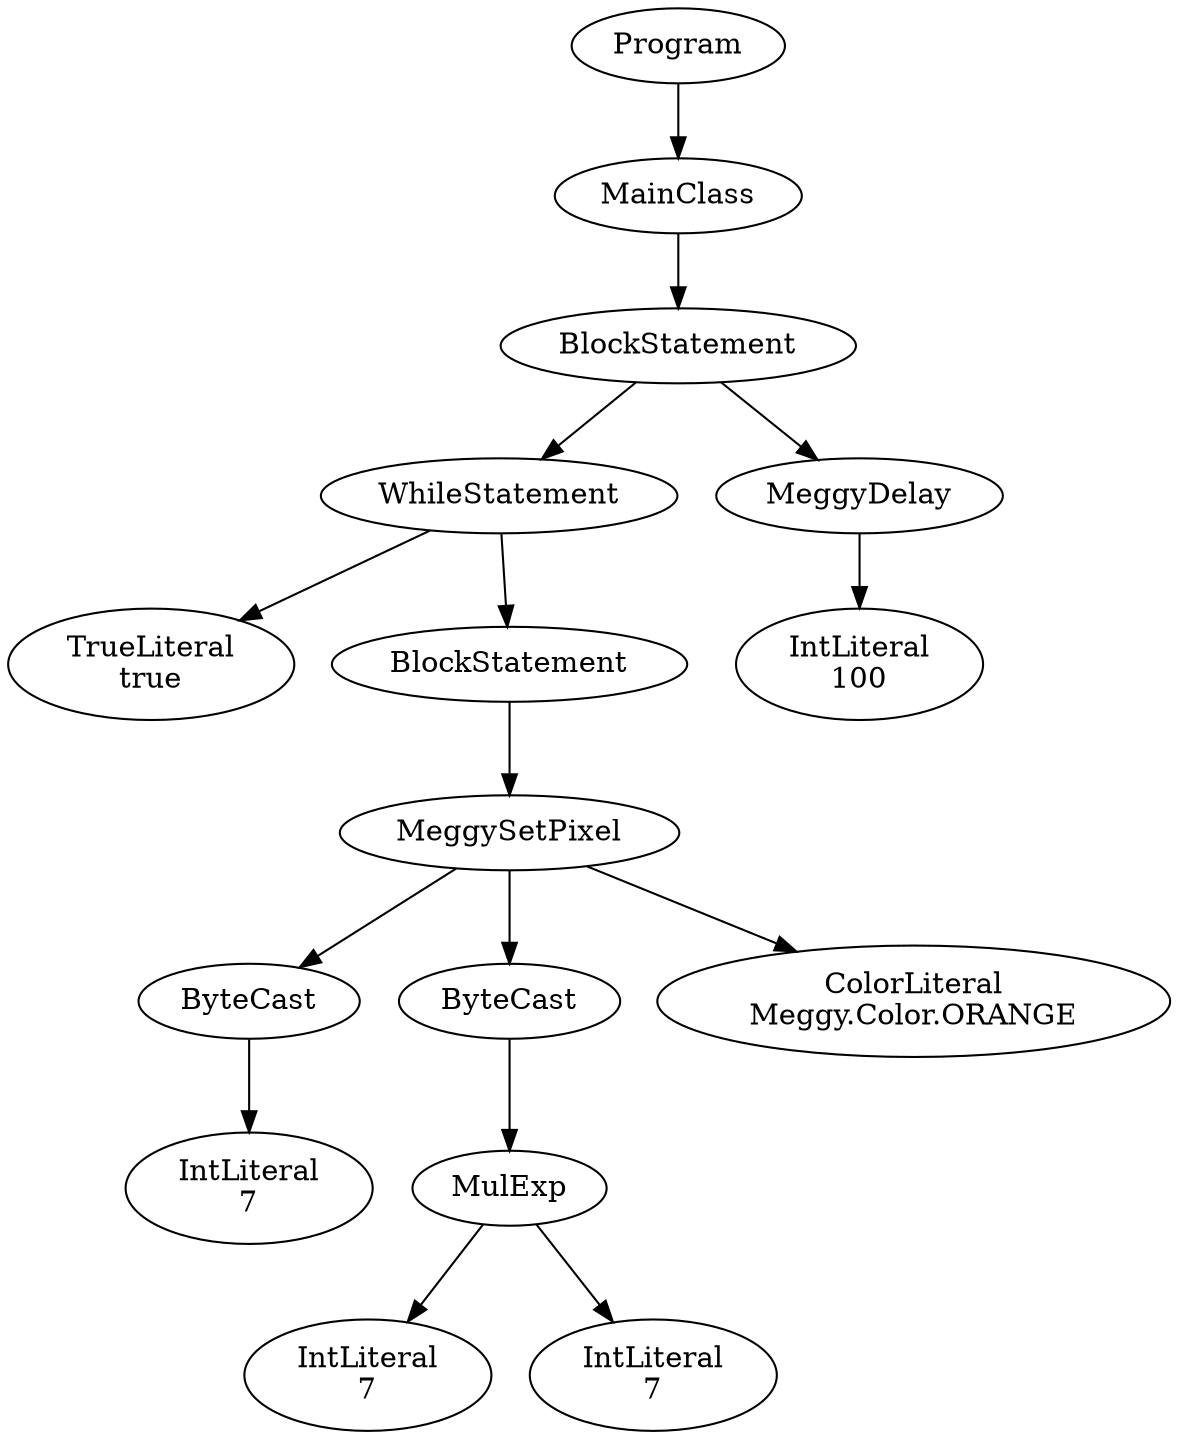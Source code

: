 digraph ASTGraph {
0 [ label="Program" ];
1 [ label="MainClass" ];
0 -> 1
2 [ label="BlockStatement" ];
1 -> 2
3 [ label="WhileStatement" ];
2 -> 3
4 [ label="TrueLiteral\ntrue" ];
3 -> 4
5 [ label="BlockStatement" ];
3 -> 5
6 [ label="MeggySetPixel" ];
5 -> 6
7 [ label="ByteCast" ];
6 -> 7
8 [ label="IntLiteral\n7" ];
7 -> 8
9 [ label="ByteCast" ];
6 -> 9
10 [ label="MulExp" ];
9 -> 10
11 [ label="IntLiteral\n7" ];
10 -> 11
12 [ label="IntLiteral\n7" ];
10 -> 12
13 [ label="ColorLiteral\nMeggy.Color.ORANGE" ];
6 -> 13
14 [ label="MeggyDelay" ];
2 -> 14
15 [ label="IntLiteral\n100" ];
14 -> 15
}
